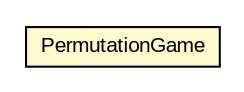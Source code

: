 #!/usr/local/bin/dot
#
# Class diagram 
# Generated by UMLGraph version R5_6 (http://www.umlgraph.org/)
#

digraph G {
	edge [fontname="arial",fontsize=10,labelfontname="arial",labelfontsize=10];
	node [fontname="arial",fontsize=10,shape=plaintext];
	nodesep=0.25;
	ranksep=0.5;
	// java_oo.permutation_game.PermutationGame
	c2587 [label=<<table title="java_oo.permutation_game.PermutationGame" border="0" cellborder="1" cellspacing="0" cellpadding="2" port="p" bgcolor="lemonChiffon" href="./PermutationGame.html">
		<tr><td><table border="0" cellspacing="0" cellpadding="1">
<tr><td align="center" balign="center"> PermutationGame </td></tr>
		</table></td></tr>
		</table>>, URL="./PermutationGame.html", fontname="arial", fontcolor="black", fontsize=10.0];
}

